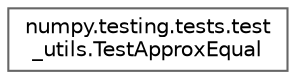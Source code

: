 digraph "Graphical Class Hierarchy"
{
 // LATEX_PDF_SIZE
  bgcolor="transparent";
  edge [fontname=Helvetica,fontsize=10,labelfontname=Helvetica,labelfontsize=10];
  node [fontname=Helvetica,fontsize=10,shape=box,height=0.2,width=0.4];
  rankdir="LR";
  Node0 [id="Node000000",label="numpy.testing.tests.test\l_utils.TestApproxEqual",height=0.2,width=0.4,color="grey40", fillcolor="white", style="filled",URL="$d7/dc2/classnumpy_1_1testing_1_1tests_1_1test__utils_1_1TestApproxEqual.html",tooltip=" "];
}
